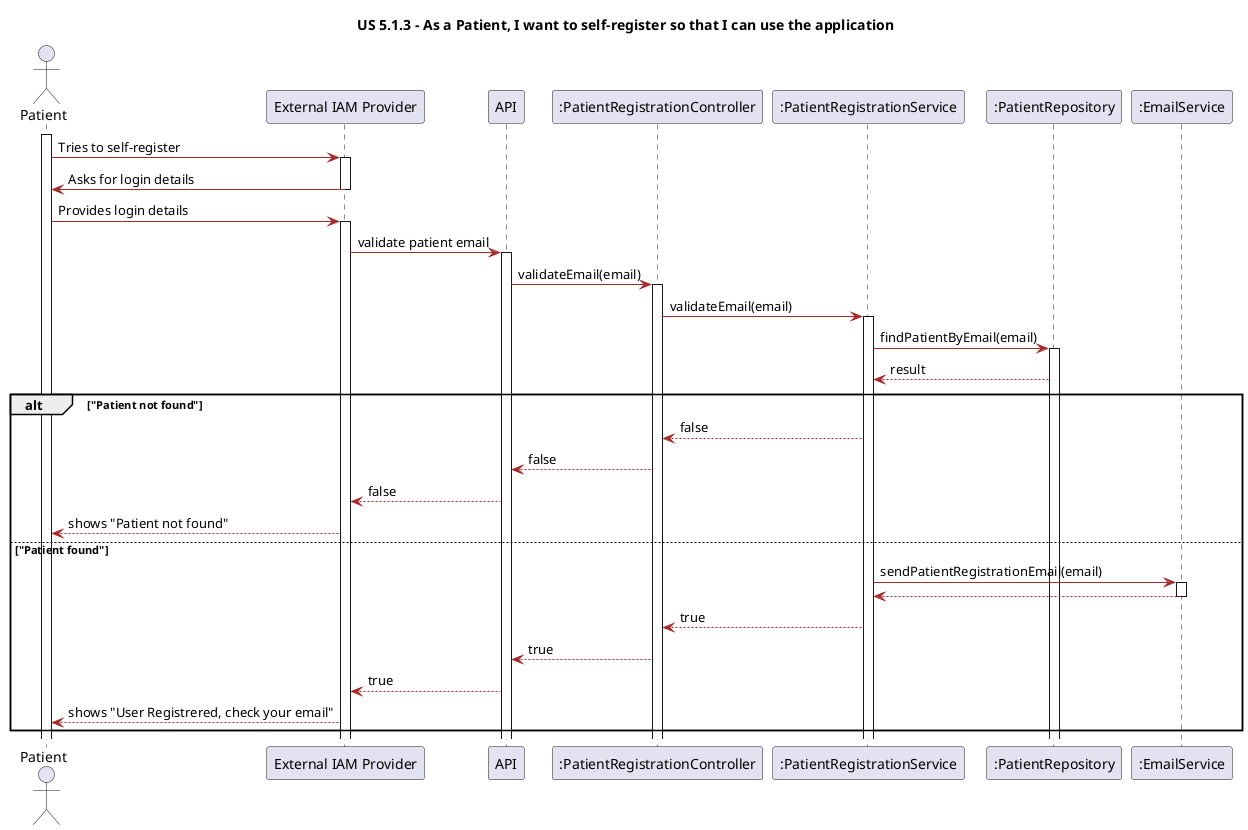 @startuml


title US 5.1.3 - As a Patient, I want to self-register so that I can use the application

skinparam classAttributeIconSize 0

skinparam class {
    LifeLineBorderColor DodgerBlue
    LifeLineBackgroundColor APPLICATION
    BackgroundColor LemonChiffon
    ArrowColor Brown
    BorderColor SaddleBrown
}

skinparam packageStyle rectangle

skinparam card {
    LifeLineBorderColor DodgerBlue
    LifeLineBackgroundColor APPLICATION
    BackgroundColor LemonChiffon
    ArrowColor Brown
    BorderColor SaddleBrown
}

actor "Patient" as P

participant "External IAM Provider" as IAM
participant "API" as API
participant ":PatientRegistrationController" as PRC
participant ":PatientRegistrationService" as PRS
participant ":PatientRepository" as PR
participant ":EmailService" as ES

activate P

P -> IAM: Tries to self-register

activate IAM

IAM -> P: Asks for login details

deactivate IAM

P -> IAM: Provides login details

activate IAM

IAM -> API: validate patient email

activate API

API -> PRC: validateEmail(email)

activate PRC

PRC -> PRS: validateEmail(email)

activate PRS

PRS -> PR: findPatientByEmail(email)

activate PR

PR --> PRS: result

alt "Patient not found"

    PRS --> PRC: false

    PRC --> API: false

    API --> IAM: false

    IAM --> P: shows "Patient not found"

else "Patient found"

    PRS -> ES: sendPatientRegistrationEmail(email)

    activate ES

    ES --> PRS: 

    deactivate ES

    PRS --> PRC: true

    PRC --> API: true

    API --> IAM: true

    IAM --> P: shows "User Registrered, check your email"
end















@enduml